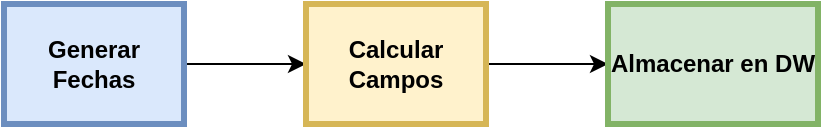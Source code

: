 <mxfile pages="1" version="11.2.5" type="device"><diagram name="Page-1" id="c7558073-3199-34d8-9f00-42111426c3f3"><mxGraphModel dx="786" dy="582" grid="1" gridSize="10" guides="1" tooltips="1" connect="1" arrows="1" fold="1" page="1" pageScale="1" pageWidth="826" pageHeight="1169" background="#ffffff" math="0" shadow="0"><root><mxCell id="0"/><mxCell id="1" parent="0"/><mxCell id="KHJzqqsQ3kqEn71Sj2GZ-99" style="edgeStyle=orthogonalEdgeStyle;rounded=0;orthogonalLoop=1;jettySize=auto;html=1;exitX=1;exitY=0.5;exitDx=0;exitDy=0;entryX=0;entryY=0.5;entryDx=0;entryDy=0;" parent="1" source="KHJzqqsQ3kqEn71Sj2GZ-96" target="KHJzqqsQ3kqEn71Sj2GZ-97" edge="1"><mxGeometry relative="1" as="geometry"/></mxCell><mxCell id="KHJzqqsQ3kqEn71Sj2GZ-96" value="Generar Fechas" style="whiteSpace=wrap;align=center;verticalAlign=middle;fontStyle=1;strokeWidth=3;fillColor=#dae8fc;strokeColor=#6c8ebf;" parent="1" vertex="1"><mxGeometry x="80.0" y="80" width="90" height="60" as="geometry"/></mxCell><mxCell id="KHJzqqsQ3kqEn71Sj2GZ-103" style="edgeStyle=orthogonalEdgeStyle;rounded=0;orthogonalLoop=1;jettySize=auto;html=1;exitX=1;exitY=0.5;exitDx=0;exitDy=0;entryX=0;entryY=0.5;entryDx=0;entryDy=0;" parent="1" source="KHJzqqsQ3kqEn71Sj2GZ-97" target="KHJzqqsQ3kqEn71Sj2GZ-102" edge="1"><mxGeometry relative="1" as="geometry"/></mxCell><mxCell id="KHJzqqsQ3kqEn71Sj2GZ-97" value="Calcular Campos" style="whiteSpace=wrap;align=center;verticalAlign=middle;fontStyle=1;strokeWidth=3;fillColor=#fff2cc;strokeColor=#d6b656;" parent="1" vertex="1"><mxGeometry x="231.0" y="80" width="90" height="60" as="geometry"/></mxCell><mxCell id="KHJzqqsQ3kqEn71Sj2GZ-102" value="Almacenar en DW" style="whiteSpace=wrap;align=center;verticalAlign=middle;fontStyle=1;strokeWidth=3;fillColor=#d5e8d4;strokeColor=#82b366;" parent="1" vertex="1"><mxGeometry x="382" y="80" width="105" height="60" as="geometry"/></mxCell></root></mxGraphModel></diagram></mxfile>